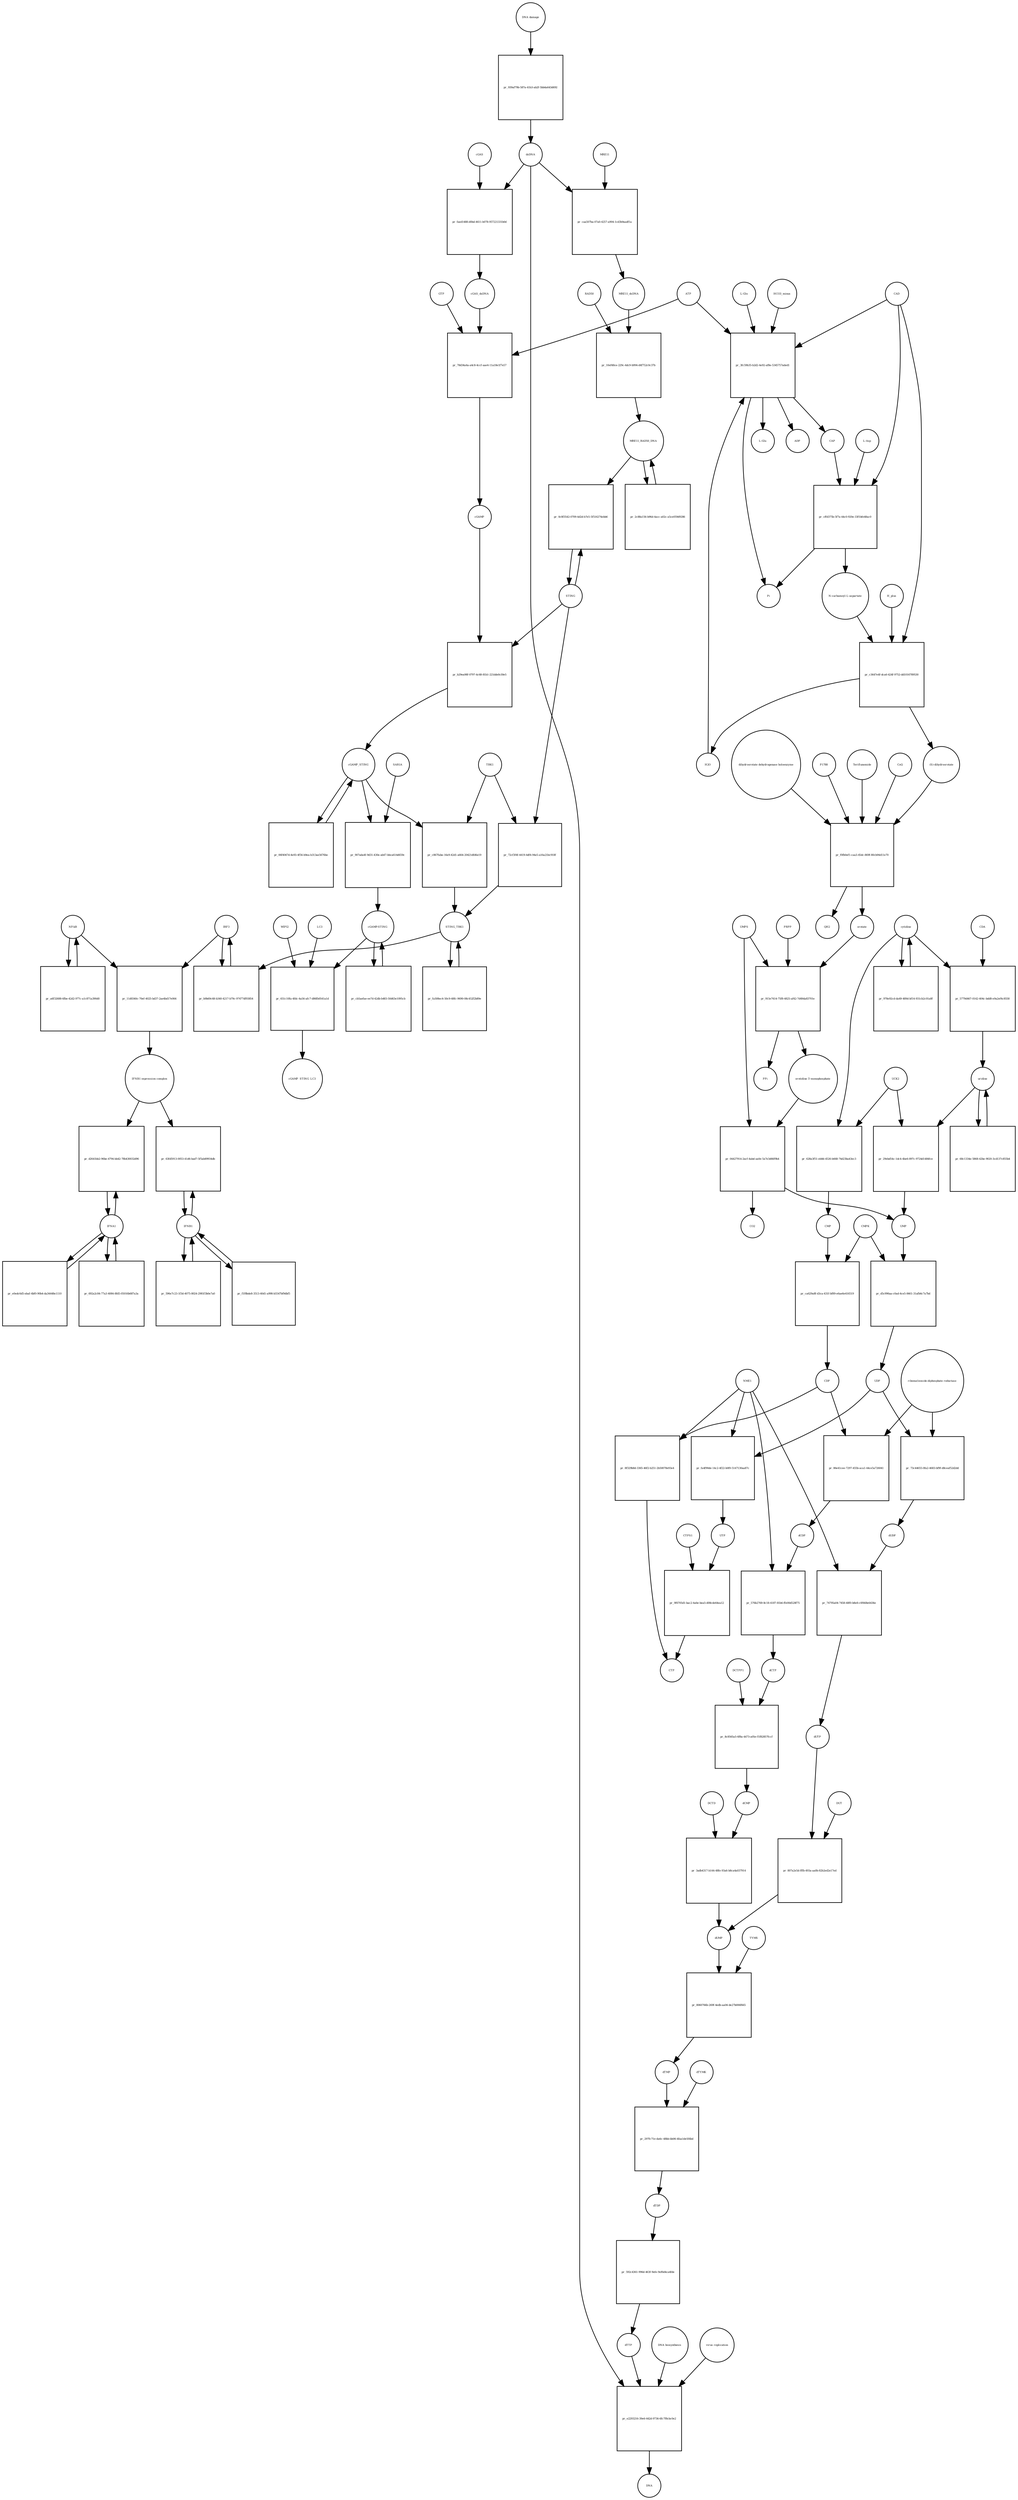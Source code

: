strict digraph  {
"NF-kB" [annotation="urn_miriam_obo.go_GO%3A0071159", bipartite=0, cls=complex, fontsize=4, label="NF-kB", shape=circle];
"pr_11d0340c-70ef-4025-bd37-2ae4bd17e064" [annotation="", bipartite=1, cls=process, fontsize=4, label="pr_11d0340c-70ef-4025-bd37-2ae4bd17e064", shape=square];
"IFNB1 expression complex" [annotation="", bipartite=0, cls=complex, fontsize=4, label="IFNB1 expression complex", shape=circle];
IRF3 [annotation="urn_miriam_hgnc_6118|urn_miriam_uniprot_Q14653|urn_miriam_ensembl_ENSG00000126456|urn_miriam_refseq_NM_001571|urn_miriam_hgnc.symbol_IRF3|urn_miriam_ncbigene_3661", bipartite=0, cls="macromolecule multimer", fontsize=4, label=IRF3, shape=circle];
dCDP [annotation="urn_miriam_obo.chebi_CHEBI%3A28846", bipartite=0, cls="simple chemical", fontsize=4, label=dCDP, shape=circle];
"pr_576b2769-8c18-4187-81b6-ffe00d528f75" [annotation="", bipartite=1, cls=process, fontsize=4, label="pr_576b2769-8c18-4187-81b6-ffe00d528f75", shape=square];
dCTP [annotation="urn_miriam_obo.chebi_CHEBI%3A16311", bipartite=0, cls="simple chemical", fontsize=4, label=dCTP, shape=circle];
NME1 [annotation="urn_miriam_uniprot_P15531|urn_miriam_hgnc_7849", bipartite=0, cls=macromolecule, fontsize=4, label=NME1, shape=circle];
uridine [annotation="urn_miriam_obo.chebi_CHEBI%3A16704", bipartite=0, cls="simple chemical", fontsize=4, label=uridine, shape=circle];
"pr_29ebd54c-1dc4-4be6-897c-9724d1484fce" [annotation="", bipartite=1, cls=process, fontsize=4, label="pr_29ebd54c-1dc4-4be6-897c-9724d1484fce", shape=square];
UMP [annotation="urn_miriam_obo.chebi_CHEBI%3A57865", bipartite=0, cls="simple chemical", fontsize=4, label=UMP, shape=circle];
UCK2 [annotation="urn_miriam_uniprot_Q9HA47|urn_miriam_hgnc_HGNC%3A12562", bipartite=0, cls=macromolecule, fontsize=4, label=UCK2, shape=circle];
"orotidine 5'-monophosphate" [annotation="urn_miriam_obo.chebi_CHEBI%3A15842", bipartite=0, cls="simple chemical", fontsize=4, label="orotidine 5'-monophosphate", shape=circle];
"pr_04427914-2acf-4abd-aa0e-5a7e3d66f9b4" [annotation="", bipartite=1, cls=process, fontsize=4, label="pr_04427914-2acf-4abd-aa0e-5a7e3d66f9b4", shape=square];
UMPS [annotation="urn_miriam_ncbigene_7372|urn_miriam_refseq_NM_000373|urn_miriam_hgnc.symbol_UMPS|urn_miriam_hgnc_12563|urn_miriam_ensembl_ENSG00000114491|urn_miriam_uniprot_P11172", bipartite=0, cls="macromolecule multimer", fontsize=4, label=UMPS, shape=circle];
CO2 [annotation="urn_miriam_obo.chebi_CHEBI%3A16526", bipartite=0, cls="simple chemical", fontsize=4, label=CO2, shape=circle];
UTP [annotation="urn_miriam_obo.chebi_CHEBI%3A15713", bipartite=0, cls="simple chemical", fontsize=4, label=UTP, shape=circle];
"pr_9f6705d1-bac2-4a6e-bea5-d08cde64ea12" [annotation="", bipartite=1, cls=process, fontsize=4, label="pr_9f6705d1-bac2-4a6e-bea5-d08cde64ea12", shape=square];
CTP [annotation="urn_miriam_obo.chebi_CHEBI%3A17677", bipartite=0, cls="simple chemical", fontsize=4, label=CTP, shape=circle];
CTPS1 [annotation="urn_miriam_hgnc_HGNC%3A2519|urn_miriam_uniprot_P17812", bipartite=0, cls=macromolecule, fontsize=4, label=CTPS1, shape=circle];
UDP [annotation="urn_miriam_obo.chebi_CHEBI%3A17659", bipartite=0, cls="simple chemical", fontsize=4, label=UDP, shape=circle];
"pr_73c44655-0fa2-4683-bf9f-d8ceaf52d2dd" [annotation="", bipartite=1, cls=process, fontsize=4, label="pr_73c44655-0fa2-4683-bf9f-d8ceaf52d2dd", shape=square];
dUDP [annotation="urn_miriam_obo.chebi_CHEBI%3A28850", bipartite=0, cls="simple chemical", fontsize=4, label=dUDP, shape=circle];
"ribonucleoside-diphosphate reductase" [annotation="urn_miriam_brenda_1.17.4.1|urn_miriam_obo.go_GO%3A0005971", bipartite=0, cls=complex, fontsize=4, label="ribonucleoside-diphosphate reductase", shape=circle];
IFNB1 [annotation="urn_miriam_ensembl_ENSG00000171855|urn_miriam_hgnc.symbol_IFNB1|urn_miriam_hgnc_5434|urn_miriam_uniprot_P01574|urn_miriam_refseq_NM_002176|urn_miriam_ncbigene_3456", bipartite=0, cls=macromolecule, fontsize=4, label=IFNB1, shape=circle];
"pr_63fd5913-0053-41d6-bad7-5f5ab89934db" [annotation="", bipartite=1, cls=process, fontsize=4, label="pr_63fd5913-0053-41d6-bad7-5f5ab89934db", shape=square];
"pr_d5c996aa-c0ad-4ce5-8461-31afb6c7a7bd" [annotation="", bipartite=1, cls=process, fontsize=4, label="pr_d5c996aa-c0ad-4ce5-8461-31afb6c7a7bd", shape=square];
CMPK [annotation="urn_miriam_uniprot_P30085|urn_miriam_hgnc_HGNC%3A18170", bipartite=0, cls=macromolecule, fontsize=4, label=CMPK, shape=circle];
"cGAMP-STING" [annotation="", bipartite=0, cls=complex, fontsize=4, label="cGAMP-STING", shape=circle];
"pr_cb5aefae-ee7d-42db-b483-50d63e1095cb" [annotation="", bipartite=1, cls=process, fontsize=4, label="pr_cb5aefae-ee7d-42db-b483-50d63e1095cb", shape=square];
IFNA1 [annotation="urn_miriam_hgnc.symbol_IFNA1|urn_miriam_ncbigene_3439|urn_miriam_refseq_NM_024013|urn_miriam_uniprot_P01562|urn_miriam_hgnc_5417|urn_miriam_ensembl_ENSG00000197919", bipartite=0, cls=macromolecule, fontsize=4, label=IFNA1, shape=circle];
"pr_d2641bb2-96be-4794-bb42-78b430032d96" [annotation="", bipartite=1, cls=process, fontsize=4, label="pr_d2641bb2-96be-4794-bb42-78b430032d96", shape=square];
"pr_68c1334e-5868-42be-9020-3cd137c855b4" [annotation="", bipartite=1, cls=process, fontsize=4, label="pr_68c1334e-5868-42be-9020-3cd137c855b4", shape=square];
CDP [annotation="urn_miriam_obo.chebi_CHEBI%3A17239", bipartite=0, cls="simple chemical", fontsize=4, label=CDP, shape=circle];
"pr_86e41cee-7297-455b-aca1-44ce5a726041" [annotation="", bipartite=1, cls=process, fontsize=4, label="pr_86e41cee-7297-455b-aca1-44ce5a726041", shape=square];
"pr_8f329b8d-3365-46f2-b251-2b50078e93e4" [annotation="", bipartite=1, cls=process, fontsize=4, label="pr_8f329b8d-3365-46f2-b251-2b50078e93e4", shape=square];
dTDP [annotation="urn_miriam_obo.chebi_CHEBI%3A18075", bipartite=0, cls="simple chemical", fontsize=4, label=dTDP, shape=circle];
"pr_592c4361-996d-463f-9efe-9ef6d4ca4fde" [annotation="", bipartite=1, cls=process, fontsize=4, label="pr_592c4361-996d-463f-9efe-9ef6d4ca4fde", shape=square];
dTTP [annotation="urn_miriam_obo.chebi_CHEBI%3A18077", bipartite=0, cls="simple chemical", fontsize=4, label=dTTP, shape=circle];
CMP [annotation="urn_miriam_obo.chebi_CHEBI%3A17361", bipartite=0, cls="simple chemical", fontsize=4, label=CMP, shape=circle];
"pr_ca629a8f-d3ca-431f-bf89-e6ae6e416519" [annotation="", bipartite=1, cls=process, fontsize=4, label="pr_ca629a8f-d3ca-431f-bf89-e6ae6e416519", shape=square];
dUMP [annotation="urn_miriam_obo.chebi_CHEBI%3A17622", bipartite=0, cls="simple chemical", fontsize=4, label=dUMP, shape=circle];
"pr_8060766b-269f-4edb-aa04-de27b006f665" [annotation="", bipartite=1, cls=process, fontsize=4, label="pr_8060766b-269f-4edb-aa04-de27b006f665", shape=square];
dTMP [annotation="urn_miriam_obo.chebi_CHEBI%3A17013", bipartite=0, cls="simple chemical", fontsize=4, label=dTMP, shape=circle];
TYMS [annotation="urn_miriam_uniprot_P04818|urn_miriam_hgnc_HGNC%3A12441", bipartite=0, cls=macromolecule, fontsize=4, label=TYMS, shape=circle];
dsDNA [annotation="urn_miriam_obo.chebi_CHEBI%3A75909", bipartite=0, cls="simple chemical", fontsize=4, label=dsDNA, shape=circle];
"pr_e2293216-39e6-442d-9736-6fc7f8cbc0e2" [annotation="", bipartite=1, cls=process, fontsize=4, label="pr_e2293216-39e6-442d-9736-6fc7f8cbc0e2", shape=square];
DNA [annotation="", bipartite=0, cls="nucleic acid feature", fontsize=4, label=DNA, shape=circle];
"DNA biosynthesis" [annotation="urn_miriam_obo.go_GO%3A0071897", bipartite=0, cls=phenotype, fontsize=4, label="DNA biosynthesis", shape=circle];
"virus replication" [annotation="urn_miriam_obo.go_GO%3A0019079", bipartite=0, cls=phenotype, fontsize=4, label="virus replication", shape=circle];
MRE11_RAD50_DNA [annotation="", bipartite=0, cls=complex, fontsize=4, label=MRE11_RAD50_DNA, shape=circle];
"pr_2c88a156-b96d-4acc-a02c-a5ce059d9286" [annotation="", bipartite=1, cls=process, fontsize=4, label="pr_2c88a156-b96d-4acc-a02c-a5ce059d9286", shape=square];
"pr_8c8565a5-6f8a-4473-a05e-f1f82857fccf" [annotation="", bipartite=1, cls=process, fontsize=4, label="pr_8c8565a5-6f8a-4473-a05e-f1f82857fccf", shape=square];
dCMP [annotation="urn_miriam_obo.chebi_CHEBI%3A15918", bipartite=0, cls="simple chemical", fontsize=4, label=dCMP, shape=circle];
DCTPP1 [annotation="urn_miriam_uniprot_Q9H773|urn_miriam_hgnc_HGNC%3A28777", bipartite=0, cls=macromolecule, fontsize=4, label=DCTPP1, shape=circle];
"pr_f1f8bde8-3513-40d1-a998-b5547bf9dbf5" [annotation="", bipartite=1, cls=process, fontsize=4, label="pr_f1f8bde8-3513-40d1-a998-b5547bf9dbf5", shape=square];
"pr_596e7c23-1f3d-4075-8024-2981f3b0e7a0" [annotation="", bipartite=1, cls=process, fontsize=4, label="pr_596e7c23-1f3d-4075-8024-2981f3b0e7a0", shape=square];
ATP [annotation="urn_miriam_obo.chebi_CHEBI%3A15422", bipartite=0, cls="simple chemical", fontsize=4, label=ATP, shape=circle];
"pr_78d34a4a-a4c8-4ccf-aae4-11a18e1f7e57" [annotation="", bipartite=1, cls=process, fontsize=4, label="pr_78d34a4a-a4c8-4ccf-aae4-11a18e1f7e57", shape=square];
GTP [annotation="urn_miriam_obo.chebi_CHEBI%3A15996", bipartite=0, cls="simple chemical", fontsize=4, label=GTP, shape=circle];
cGAMP [annotation="urn_miriam_obo.chebi_CHEBI%3A75947", bipartite=0, cls="simple chemical", fontsize=4, label=cGAMP, shape=circle];
cGAS_dsDNA [annotation=urn_miriam_pubmed_28363908, bipartite=0, cls=complex, fontsize=4, label=cGAS_dsDNA, shape=circle];
cytidine [annotation="urn_miriam_obo.chebi_CHEBI%3A17562", bipartite=0, cls="simple chemical", fontsize=4, label=cytidine, shape=circle];
"pr_628a3f51-eb8d-4526-b668-74d23ba43ec3" [annotation="", bipartite=1, cls=process, fontsize=4, label="pr_628a3f51-eb8d-4526-b668-74d23ba43ec3", shape=square];
"pr_b29ea98f-0797-4c68-81b1-221ddefe30e5" [annotation="", bipartite=1, cls=process, fontsize=4, label="pr_b29ea98f-0797-4c68-81b1-221ddefe30e5", shape=square];
STING [annotation=urn_miriam_uniprot_Q86WV6, bipartite=0, cls="macromolecule multimer", fontsize=4, label=STING, shape=circle];
cGAMP_STING [annotation="urn_miriam_obo.go_GO%3A1990231", bipartite=0, cls=complex, fontsize=4, label=cGAMP_STING, shape=circle];
"L-Gln" [annotation="urn_miriam_obo.chebi_CHEBI%3A18050", bipartite=0, cls="simple chemical", fontsize=4, label="L-Gln", shape=circle];
"pr_3fc59b35-b2d2-4e92-af8e-5345757aded1" [annotation="", bipartite=1, cls=process, fontsize=4, label="pr_3fc59b35-b2d2-4e92-af8e-5345757aded1", shape=square];
CAP [annotation="urn_miriam_obo.chebi_CHEBI%3A17672", bipartite=0, cls="simple chemical", fontsize=4, label=CAP, shape=circle];
CAD [annotation="urn_miriam_refseq_NM_001306079|urn_miriam_hgnc_1424|urn_miriam_hgnc.symbol_CAD|urn_miriam_uniprot_P27708|urn_miriam_ncbigene_790|urn_miriam_ensembl_ENSG00000084774", bipartite=0, cls=macromolecule, fontsize=4, label=CAD, shape=circle];
HCO3_minus [annotation="urn_miriam_obo.chebi_CHEBI%3A17544", bipartite=0, cls="simple chemical", fontsize=4, label=HCO3_minus, shape=circle];
H2O [annotation="urn_miriam_obo.chebi_CHEBI%3A15377", bipartite=0, cls="simple chemical", fontsize=4, label=H2O, shape=circle];
"L-Glu" [annotation="urn_miriam_obo.chebi_CHEBI%3A16015", bipartite=0, cls="simple chemical", fontsize=4, label="L-Glu", shape=circle];
ADP [annotation="urn_miriam_obo.chebi_CHEBI%3A16761", bipartite=0, cls="simple chemical", fontsize=4, label=ADP, shape=circle];
Pi [annotation="urn_miriam_obo.chebi_CHEBI%3A18367", bipartite=0, cls="simple chemical", fontsize=4, label=Pi, shape=circle];
"pr_fa4f90de-14c2-4f22-b0f0-5147130aa87c" [annotation="", bipartite=1, cls=process, fontsize=4, label="pr_fa4f90de-14c2-4f22-b0f0-5147130aa87c", shape=square];
"N-carbamoyl-L-aspartate" [annotation="urn_miriam_obo.chebi_CHEBI%3A32814", bipartite=0, cls="simple chemical", fontsize=4, label="N-carbamoyl-L-aspartate", shape=circle];
"pr_c3647e4f-dca6-424f-9752-dd1016789530" [annotation="", bipartite=1, cls=process, fontsize=4, label="pr_c3647e4f-dca6-424f-9752-dd1016789530", shape=square];
"(S)-dihydroorotate" [annotation="urn_miriam_obo.chebi_CHEBI%3A30864", bipartite=0, cls="simple chemical", fontsize=4, label="(S)-dihydroorotate", shape=circle];
H_plus [annotation="urn_miriam_obo.chebi_CHEBI%3A15378", bipartite=0, cls="simple chemical", fontsize=4, label=H_plus, shape=circle];
"pr_a6f32688-6fbe-42d2-977c-a1c871a390d0" [annotation="", bipartite=1, cls=process, fontsize=4, label="pr_a6f32688-6fbe-42d2-977c-a1c871a390d0", shape=square];
"pr_692a2c84-77a3-4084-8fd5-05016b687a3a" [annotation="", bipartite=1, cls=process, fontsize=4, label="pr_692a2c84-77a3-4084-8fd5-05016b687a3a", shape=square];
TBK1 [annotation="urn_miriam_hgnc.symbol_TBK1|urn_miriam_ensembl_ENSG00000183735|urn_miriam_uniprot_Q9UHD2|urn_miriam_refseq_NM_013254|urn_miriam_hgnc_11584|urn_miriam_ncbigene_29110", bipartite=0, cls=macromolecule, fontsize=4, label=TBK1, shape=circle];
"pr_c867fabe-16e9-42d1-a664-20421dfd6e19" [annotation="", bipartite=1, cls=process, fontsize=4, label="pr_c867fabe-16e9-42d1-a664-20421dfd6e19", shape=square];
STING_TBK1 [annotation=urn_miriam_pubmed_30842653, bipartite=0, cls=complex, fontsize=4, label=STING_TBK1, shape=circle];
"pr_0c8f3542-0709-4d2d-b7e5-5f516274ebb6" [annotation="", bipartite=1, cls=process, fontsize=4, label="pr_0c8f3542-0709-4d2d-b7e5-5f516274ebb6", shape=square];
"pr_e0edc6d5-ebaf-4bf0-90b4-da34448e1110" [annotation="", bipartite=1, cls=process, fontsize=4, label="pr_e0edc6d5-ebaf-4bf0-90b4-da34448e1110", shape=square];
"pr_faed1488-d0bd-4611-b078-957221331b0d" [annotation="", bipartite=1, cls=process, fontsize=4, label="pr_faed1488-d0bd-4611-b078-957221331b0d", shape=square];
cGAS [annotation="urn_miriam_ensembl_ENSG00000164430|urn_miriam_hgnc_21367|urn_miriam_ncbigene_115004|urn_miriam_uniprot_Q8N884|urn_miriam_hgnc.symbol_CGAS|urn_miriam_refseq_NM_138441", bipartite=0, cls=macromolecule, fontsize=4, label=cGAS, shape=circle];
"pr_fa508ec4-50c9-48fc-9690-08c452f2b89e" [annotation="", bipartite=1, cls=process, fontsize=4, label="pr_fa508ec4-50c9-48fc-9690-08c452f2b89e", shape=square];
orotate [annotation="urn_miriam_obo.chebi_CHEBI%3A30839", bipartite=0, cls="simple chemical", fontsize=4, label=orotate, shape=circle];
"pr_915e7414-75f8-4825-af42-7d49da83701e" [annotation="", bipartite=1, cls=process, fontsize=4, label="pr_915e7414-75f8-4825-af42-7d49da83701e", shape=square];
PRPP [annotation="urn_miriam_obo.chebi_CHEBI%3A17111", bipartite=0, cls="simple chemical", fontsize=4, label=PRPP, shape=circle];
PPi [annotation="urn_miriam_obo.chebi_CHEBI%3A18361", bipartite=0, cls="simple chemical", fontsize=4, label=PPi, shape=circle];
"pr_978e92cd-da49-489d-bf14-931cb2c01a8f" [annotation="", bipartite=1, cls=process, fontsize=4, label="pr_978e92cd-da49-489d-bf14-931cb2c01a8f", shape=square];
"pr_b9b69c68-b340-4217-b79c-97477df93854" [annotation="", bipartite=1, cls=process, fontsize=4, label="pr_b9b69c68-b340-4217-b79c-97477df93854", shape=square];
"pr_06f4047d-4e93-4f56-b9ea-b313ae5676be" [annotation="", bipartite=1, cls=process, fontsize=4, label="pr_06f4047d-4e93-4f56-b9ea-b313ae5676be", shape=square];
RAD50 [annotation="urn_miriam_ncbigene_10111|urn_miriam_refseq_NM_005732|urn_miriam_uniprot_Q92878|urn_miriam_hgnc.symbol_RAD50|urn_miriam_ensembl_ENSG00000113522|urn_miriam_hgnc_9816", bipartite=0, cls="macromolecule multimer", fontsize=4, label=RAD50, shape=circle];
"pr_10ef48ce-229c-4dc9-b994-d4f752c0c37b" [annotation="", bipartite=1, cls=process, fontsize=4, label="pr_10ef48ce-229c-4dc9-b994-d4f752c0c37b", shape=square];
MRE11_dsDNA [annotation="urn_miriam_obo.go_GO%3A0003690", bipartite=0, cls=complex, fontsize=4, label=MRE11_dsDNA, shape=circle];
"pr_f0fb0ef1-caa3-45dc-869f-80cb94d11e70" [annotation="", bipartite=1, cls=process, fontsize=4, label="pr_f0fb0ef1-caa3-45dc-869f-80cb94d11e70", shape=square];
"dihydroorotate dehydrogenase holoenzyme" [annotation="urn_miriam_ncbigene_1723|urn_miriam_hgnc_HGNC%3A2867|urn_miriam_hgnc.symbol_DHODH", bipartite=0, cls="simple chemical", fontsize=4, label="dihydroorotate dehydrogenase holoenzyme", shape=circle];
P1788 [annotation=urn_miriam_pubmed_31740051, bipartite=0, cls="simple chemical", fontsize=4, label=P1788, shape=circle];
Teriflunomide [annotation=urn_miriam_drugbank_DB08880, bipartite=0, cls="simple chemical", fontsize=4, label=Teriflunomide, shape=circle];
CoQ [annotation="urn_miriam_obo.chebi_CHEBI%3A16389", bipartite=0, cls="simple chemical", fontsize=4, label=CoQ, shape=circle];
QH2 [annotation="urn_miriam_obo.chebi_CHEBI%3A17976", bipartite=0, cls="simple chemical", fontsize=4, label=QH2, shape=circle];
"pr_74795a04-7458-48f0-b8e8-c0f468e6436e" [annotation="", bipartite=1, cls=process, fontsize=4, label="pr_74795a04-7458-48f0-b8e8-c0f468e6436e", shape=square];
dUTP [annotation="urn_miriam_obo.chebi_CHEBI%3A17625", bipartite=0, cls="simple chemical", fontsize=4, label=dUTP, shape=circle];
"pr_5779d467-0142-404c-bdd8-e9a2ef4c8558" [annotation="", bipartite=1, cls=process, fontsize=4, label="pr_5779d467-0142-404c-bdd8-e9a2ef4c8558", shape=square];
CDA [annotation="urn_miriam_uniprot_P32320|urn_miriam_ncbigene_978|urn_miriam_refseq_NM_001785|urn_miriam_ensembl_ENSG00000158825|urn_miriam_hgnc.symbol_CDA|urn_miriam_hgnc_1712", bipartite=0, cls=macromolecule, fontsize=4, label=CDA, shape=circle];
"pr_807a2e5d-fffb-493a-aa0b-82b2ed2e17ed" [annotation="", bipartite=1, cls=process, fontsize=4, label="pr_807a2e5d-fffb-493a-aa0b-82b2ed2e17ed", shape=square];
DUT [annotation="urn_miriam_hgnc_HGNC%3A3078|urn_miriam_uniprot_P33316", bipartite=0, cls=macromolecule, fontsize=4, label=DUT, shape=circle];
"pr_651c10fa-4fdc-4a56-afc7-d86fb0541a1d" [annotation="", bipartite=1, cls=process, fontsize=4, label="pr_651c10fa-4fdc-4a56-afc7-d86fb0541a1d", shape=square];
LC3 [annotation="", bipartite=0, cls=macromolecule, fontsize=4, label=LC3, shape=circle];
cGAMP_STING_LC3 [annotation="", bipartite=0, cls=complex, fontsize=4, label=cGAMP_STING_LC3, shape=circle];
WIPI2 [annotation="urn_miriam_refseq_NM_015610|urn_miriam_hgnc_32225|urn_miriam_hgnc.symbol_WIPI2|urn_miriam_ensembl_ENSG00000157954|urn_miriam_ncbigene_26100|urn_miriam_uniprot_Q9Y4P8", bipartite=0, cls=macromolecule, fontsize=4, label=WIPI2, shape=circle];
"pr_cffd375b-5f7a-44c0-920e-33f1bfe48ac0" [annotation="", bipartite=1, cls=process, fontsize=4, label="pr_cffd375b-5f7a-44c0-920e-33f1bfe48ac0", shape=square];
"L-Asp" [annotation="urn_miriam_obo.chebi_CHEBI%3A29991", bipartite=0, cls="simple chemical", fontsize=4, label="L-Asp", shape=circle];
"pr_caa507ba-07a0-4257-a904-1cd3b9aadf1a" [annotation="", bipartite=1, cls=process, fontsize=4, label="pr_caa507ba-07a0-4257-a904-1cd3b9aadf1a", shape=square];
MRE11 [annotation="urn_miriam_hgnc.symbol_MRE11|urn_miriam_ncbigene_4361|urn_miriam_uniprot_P49959|urn_miriam_ensembl_ENSG00000020922|urn_miriam_refseq_NM_005591|urn_miriam_hgnc_7230", bipartite=0, cls="macromolecule multimer", fontsize=4, label=MRE11, shape=circle];
"pr_297fc71e-da6c-48bb-bb06-4faa1de5f4bd" [annotation="", bipartite=1, cls=process, fontsize=4, label="pr_297fc71e-da6c-48bb-bb06-4faa1de5f4bd", shape=square];
dTYMK [annotation="urn_miriam_uniprot_P23919|urn_miriam_hgnc_HGNC%3A3061", bipartite=0, cls=macromolecule, fontsize=4, label=dTYMK, shape=circle];
"pr_907ada4f-9d31-430e-ab47-bbca614d659c" [annotation="", bipartite=1, cls=process, fontsize=4, label="pr_907ada4f-9d31-430e-ab47-bbca614d659c", shape=square];
SAR1A [annotation="urn_miriam_uniprot_Q9NR31|urn_miriam_ensembl_ENSG00000079332|urn_miriam_hgnc_10534|urn_miriam_hgnc.symbol_SAR1A|urn_miriam_refseq_NM_001142648|urn_miriam_ncbigene_56681", bipartite=0, cls=macromolecule, fontsize=4, label=SAR1A, shape=circle];
"pr_72cf3f4f-4419-4df4-94e5-a16a21bc918f" [annotation="", bipartite=1, cls=process, fontsize=4, label="pr_72cf3f4f-4419-4df4-94e5-a16a21bc918f", shape=square];
"pr_939af79b-587a-41b3-ab2f-5bb4a643d692" [annotation="", bipartite=1, cls=process, fontsize=4, label="pr_939af79b-587a-41b3-ab2f-5bb4a643d692", shape=square];
"DNA damage" [annotation="", bipartite=0, cls=phenotype, fontsize=4, label="DNA damage", shape=circle];
"pr_3adb4317-b144-48fe-93a6-b8ca4a037914" [annotation="", bipartite=1, cls=process, fontsize=4, label="pr_3adb4317-b144-48fe-93a6-b8ca4a037914", shape=square];
DCTD [annotation="urn_miriam_uniprot_P32321|urn_miriam_hgnc_HGNC%3A2710", bipartite=0, cls=macromolecule, fontsize=4, label=DCTD, shape=circle];
"NF-kB" -> "pr_11d0340c-70ef-4025-bd37-2ae4bd17e064"  [annotation="", interaction_type=consumption];
"NF-kB" -> "pr_a6f32688-6fbe-42d2-977c-a1c871a390d0"  [annotation="", interaction_type=consumption];
"pr_11d0340c-70ef-4025-bd37-2ae4bd17e064" -> "IFNB1 expression complex"  [annotation="", interaction_type=production];
"IFNB1 expression complex" -> "pr_63fd5913-0053-41d6-bad7-5f5ab89934db"  [annotation=urn_miriam_pubmed_20610653, interaction_type=stimulation];
"IFNB1 expression complex" -> "pr_d2641bb2-96be-4794-bb42-78b430032d96"  [annotation=urn_miriam_pubmed_16979567, interaction_type=stimulation];
IRF3 -> "pr_11d0340c-70ef-4025-bd37-2ae4bd17e064"  [annotation="", interaction_type=consumption];
IRF3 -> "pr_b9b69c68-b340-4217-b79c-97477df93854"  [annotation="", interaction_type=consumption];
dCDP -> "pr_576b2769-8c18-4187-81b6-ffe00d528f75"  [annotation="", interaction_type=consumption];
"pr_576b2769-8c18-4187-81b6-ffe00d528f75" -> dCTP  [annotation="", interaction_type=production];
dCTP -> "pr_8c8565a5-6f8a-4473-a05e-f1f82857fccf"  [annotation="", interaction_type=consumption];
NME1 -> "pr_576b2769-8c18-4187-81b6-ffe00d528f75"  [annotation=urn_miriam_pubmed_17827303, interaction_type=catalysis];
NME1 -> "pr_8f329b8d-3365-46f2-b251-2b50078e93e4"  [annotation=urn_miriam_pubmed_28458037, interaction_type=catalysis];
NME1 -> "pr_fa4f90de-14c2-4f22-b0f0-5147130aa87c"  [annotation=urn_miriam_pubmed_28458037, interaction_type=catalysis];
NME1 -> "pr_74795a04-7458-48f0-b8e8-c0f468e6436e"  [annotation=urn_miriam_pubmed_17827303, interaction_type=catalysis];
uridine -> "pr_29ebd54c-1dc4-4be6-897c-9724d1484fce"  [annotation="", interaction_type=consumption];
uridine -> "pr_68c1334e-5868-42be-9020-3cd137c855b4"  [annotation="", interaction_type=consumption];
"pr_29ebd54c-1dc4-4be6-897c-9724d1484fce" -> UMP  [annotation="", interaction_type=production];
UMP -> "pr_d5c996aa-c0ad-4ce5-8461-31afb6c7a7bd"  [annotation="", interaction_type=consumption];
UCK2 -> "pr_29ebd54c-1dc4-4be6-897c-9724d1484fce"  [annotation=urn_miriam_pubmed_15130468, interaction_type=catalysis];
UCK2 -> "pr_628a3f51-eb8d-4526-b668-74d23ba43ec3"  [annotation=urn_miriam_pubmed_15130468, interaction_type=catalysis];
"orotidine 5'-monophosphate" -> "pr_04427914-2acf-4abd-aa0e-5a7e3d66f9b4"  [annotation="", interaction_type=consumption];
"pr_04427914-2acf-4abd-aa0e-5a7e3d66f9b4" -> UMP  [annotation="", interaction_type=production];
"pr_04427914-2acf-4abd-aa0e-5a7e3d66f9b4" -> CO2  [annotation="", interaction_type=production];
UMPS -> "pr_04427914-2acf-4abd-aa0e-5a7e3d66f9b4"  [annotation=urn_miriam_reactome_REACT_1698, interaction_type=catalysis];
UMPS -> "pr_915e7414-75f8-4825-af42-7d49da83701e"  [annotation=urn_miriam_reactome_REACT_1698, interaction_type=catalysis];
UTP -> "pr_9f6705d1-bac2-4a6e-bea5-d08cde64ea12"  [annotation="", interaction_type=consumption];
"pr_9f6705d1-bac2-4a6e-bea5-d08cde64ea12" -> CTP  [annotation="", interaction_type=production];
CTPS1 -> "pr_9f6705d1-bac2-4a6e-bea5-d08cde64ea12"  [annotation=urn_miriam_pubmed_5411547, interaction_type=catalysis];
UDP -> "pr_73c44655-0fa2-4683-bf9f-d8ceaf52d2dd"  [annotation="", interaction_type=consumption];
UDP -> "pr_fa4f90de-14c2-4f22-b0f0-5147130aa87c"  [annotation="", interaction_type=consumption];
"pr_73c44655-0fa2-4683-bf9f-d8ceaf52d2dd" -> dUDP  [annotation="", interaction_type=production];
dUDP -> "pr_74795a04-7458-48f0-b8e8-c0f468e6436e"  [annotation="", interaction_type=consumption];
"ribonucleoside-diphosphate reductase" -> "pr_73c44655-0fa2-4683-bf9f-d8ceaf52d2dd"  [annotation=urn_miriam_pubmed_24809024, interaction_type=catalysis];
"ribonucleoside-diphosphate reductase" -> "pr_86e41cee-7297-455b-aca1-44ce5a726041"  [annotation=urn_miriam_pubmed_24809024, interaction_type=catalysis];
IFNB1 -> "pr_63fd5913-0053-41d6-bad7-5f5ab89934db"  [annotation="", interaction_type=consumption];
IFNB1 -> "pr_f1f8bde8-3513-40d1-a998-b5547bf9dbf5"  [annotation="", interaction_type=consumption];
IFNB1 -> "pr_596e7c23-1f3d-4075-8024-2981f3b0e7a0"  [annotation="", interaction_type=consumption];
"pr_63fd5913-0053-41d6-bad7-5f5ab89934db" -> IFNB1  [annotation="", interaction_type=production];
"pr_d5c996aa-c0ad-4ce5-8461-31afb6c7a7bd" -> UDP  [annotation="", interaction_type=production];
CMPK -> "pr_d5c996aa-c0ad-4ce5-8461-31afb6c7a7bd"  [annotation=urn_miriam_pubmed_10462544, interaction_type=catalysis];
CMPK -> "pr_ca629a8f-d3ca-431f-bf89-e6ae6e416519"  [annotation=urn_miriam_pubmed_10462544, interaction_type=catalysis];
"cGAMP-STING" -> "pr_cb5aefae-ee7d-42db-b483-50d63e1095cb"  [annotation="", interaction_type=consumption];
"cGAMP-STING" -> "pr_651c10fa-4fdc-4a56-afc7-d86fb0541a1d"  [annotation="", interaction_type=consumption];
"pr_cb5aefae-ee7d-42db-b483-50d63e1095cb" -> "cGAMP-STING"  [annotation="", interaction_type=production];
IFNA1 -> "pr_d2641bb2-96be-4794-bb42-78b430032d96"  [annotation="", interaction_type=consumption];
IFNA1 -> "pr_692a2c84-77a3-4084-8fd5-05016b687a3a"  [annotation="", interaction_type=consumption];
IFNA1 -> "pr_e0edc6d5-ebaf-4bf0-90b4-da34448e1110"  [annotation="", interaction_type=consumption];
"pr_d2641bb2-96be-4794-bb42-78b430032d96" -> IFNA1  [annotation="", interaction_type=production];
"pr_68c1334e-5868-42be-9020-3cd137c855b4" -> uridine  [annotation="", interaction_type=production];
CDP -> "pr_86e41cee-7297-455b-aca1-44ce5a726041"  [annotation="", interaction_type=consumption];
CDP -> "pr_8f329b8d-3365-46f2-b251-2b50078e93e4"  [annotation="", interaction_type=consumption];
"pr_86e41cee-7297-455b-aca1-44ce5a726041" -> dCDP  [annotation="", interaction_type=production];
"pr_8f329b8d-3365-46f2-b251-2b50078e93e4" -> CTP  [annotation="", interaction_type=production];
dTDP -> "pr_592c4361-996d-463f-9efe-9ef6d4ca4fde"  [annotation="", interaction_type=consumption];
"pr_592c4361-996d-463f-9efe-9ef6d4ca4fde" -> dTTP  [annotation="", interaction_type=production];
dTTP -> "pr_e2293216-39e6-442d-9736-6fc7f8cbc0e2"  [annotation="", interaction_type=consumption];
CMP -> "pr_ca629a8f-d3ca-431f-bf89-e6ae6e416519"  [annotation="", interaction_type=consumption];
"pr_ca629a8f-d3ca-431f-bf89-e6ae6e416519" -> CDP  [annotation="", interaction_type=production];
dUMP -> "pr_8060766b-269f-4edb-aa04-de27b006f665"  [annotation="", interaction_type=consumption];
"pr_8060766b-269f-4edb-aa04-de27b006f665" -> dTMP  [annotation="", interaction_type=production];
dTMP -> "pr_297fc71e-da6c-48bb-bb06-4faa1de5f4bd"  [annotation="", interaction_type=consumption];
TYMS -> "pr_8060766b-269f-4edb-aa04-de27b006f665"  [annotation=urn_miriam_pubmed_3099389, interaction_type=catalysis];
dsDNA -> "pr_e2293216-39e6-442d-9736-6fc7f8cbc0e2"  [annotation="", interaction_type=consumption];
dsDNA -> "pr_faed1488-d0bd-4611-b078-957221331b0d"  [annotation="", interaction_type=consumption];
dsDNA -> "pr_caa507ba-07a0-4257-a904-1cd3b9aadf1a"  [annotation="", interaction_type=consumption];
"pr_e2293216-39e6-442d-9736-6fc7f8cbc0e2" -> DNA  [annotation="", interaction_type=production];
"DNA biosynthesis" -> "pr_e2293216-39e6-442d-9736-6fc7f8cbc0e2"  [annotation="", interaction_type=catalysis];
"virus replication" -> "pr_e2293216-39e6-442d-9736-6fc7f8cbc0e2"  [annotation="", interaction_type=inhibition];
MRE11_RAD50_DNA -> "pr_2c88a156-b96d-4acc-a02c-a5ce059d9286"  [annotation="", interaction_type=consumption];
MRE11_RAD50_DNA -> "pr_0c8f3542-0709-4d2d-b7e5-5f516274ebb6"  [annotation=urn_miriam_pubmed_23388631, interaction_type=catalysis];
"pr_2c88a156-b96d-4acc-a02c-a5ce059d9286" -> MRE11_RAD50_DNA  [annotation="", interaction_type=production];
"pr_8c8565a5-6f8a-4473-a05e-f1f82857fccf" -> dCMP  [annotation="", interaction_type=production];
dCMP -> "pr_3adb4317-b144-48fe-93a6-b8ca4a037914"  [annotation="", interaction_type=consumption];
DCTPP1 -> "pr_8c8565a5-6f8a-4473-a05e-f1f82857fccf"  [annotation=urn_miriam_pubmed_13788541, interaction_type=catalysis];
"pr_f1f8bde8-3513-40d1-a998-b5547bf9dbf5" -> IFNB1  [annotation="", interaction_type=production];
"pr_596e7c23-1f3d-4075-8024-2981f3b0e7a0" -> IFNB1  [annotation="", interaction_type=production];
ATP -> "pr_78d34a4a-a4c8-4ccf-aae4-11a18e1f7e57"  [annotation="", interaction_type=consumption];
ATP -> "pr_3fc59b35-b2d2-4e92-af8e-5345757aded1"  [annotation="", interaction_type=consumption];
"pr_78d34a4a-a4c8-4ccf-aae4-11a18e1f7e57" -> cGAMP  [annotation="", interaction_type=production];
GTP -> "pr_78d34a4a-a4c8-4ccf-aae4-11a18e1f7e57"  [annotation="", interaction_type=consumption];
cGAMP -> "pr_b29ea98f-0797-4c68-81b1-221ddefe30e5"  [annotation="", interaction_type=consumption];
cGAS_dsDNA -> "pr_78d34a4a-a4c8-4ccf-aae4-11a18e1f7e57"  [annotation=urn_miriam_pubmed_29622565, interaction_type=catalysis];
cytidine -> "pr_628a3f51-eb8d-4526-b668-74d23ba43ec3"  [annotation="", interaction_type=consumption];
cytidine -> "pr_978e92cd-da49-489d-bf14-931cb2c01a8f"  [annotation="", interaction_type=consumption];
cytidine -> "pr_5779d467-0142-404c-bdd8-e9a2ef4c8558"  [annotation="", interaction_type=consumption];
"pr_628a3f51-eb8d-4526-b668-74d23ba43ec3" -> CMP  [annotation="", interaction_type=production];
"pr_b29ea98f-0797-4c68-81b1-221ddefe30e5" -> cGAMP_STING  [annotation="", interaction_type=production];
STING -> "pr_b29ea98f-0797-4c68-81b1-221ddefe30e5"  [annotation="", interaction_type=consumption];
STING -> "pr_0c8f3542-0709-4d2d-b7e5-5f516274ebb6"  [annotation="", interaction_type=consumption];
STING -> "pr_72cf3f4f-4419-4df4-94e5-a16a21bc918f"  [annotation="", interaction_type=consumption];
cGAMP_STING -> "pr_c867fabe-16e9-42d1-a664-20421dfd6e19"  [annotation="", interaction_type=consumption];
cGAMP_STING -> "pr_06f4047d-4e93-4f56-b9ea-b313ae5676be"  [annotation="", interaction_type=consumption];
cGAMP_STING -> "pr_907ada4f-9d31-430e-ab47-bbca614d659c"  [annotation="", interaction_type=consumption];
"L-Gln" -> "pr_3fc59b35-b2d2-4e92-af8e-5345757aded1"  [annotation="", interaction_type=consumption];
"pr_3fc59b35-b2d2-4e92-af8e-5345757aded1" -> CAP  [annotation="", interaction_type=production];
"pr_3fc59b35-b2d2-4e92-af8e-5345757aded1" -> "L-Glu"  [annotation="", interaction_type=production];
"pr_3fc59b35-b2d2-4e92-af8e-5345757aded1" -> ADP  [annotation="", interaction_type=production];
"pr_3fc59b35-b2d2-4e92-af8e-5345757aded1" -> Pi  [annotation="", interaction_type=production];
CAP -> "pr_cffd375b-5f7a-44c0-920e-33f1bfe48ac0"  [annotation="", interaction_type=consumption];
CAD -> "pr_3fc59b35-b2d2-4e92-af8e-5345757aded1"  [annotation=urn_miriam_reactome_REACT_73577, interaction_type=catalysis];
CAD -> "pr_c3647e4f-dca6-424f-9752-dd1016789530"  [annotation=urn_miriam_reactome_REACT_1698, interaction_type=catalysis];
CAD -> "pr_cffd375b-5f7a-44c0-920e-33f1bfe48ac0"  [annotation=urn_miriam_reactome_REACT_1698, interaction_type=catalysis];
HCO3_minus -> "pr_3fc59b35-b2d2-4e92-af8e-5345757aded1"  [annotation="", interaction_type=consumption];
H2O -> "pr_3fc59b35-b2d2-4e92-af8e-5345757aded1"  [annotation="", interaction_type=consumption];
"pr_fa4f90de-14c2-4f22-b0f0-5147130aa87c" -> UTP  [annotation="", interaction_type=production];
"N-carbamoyl-L-aspartate" -> "pr_c3647e4f-dca6-424f-9752-dd1016789530"  [annotation="", interaction_type=consumption];
"pr_c3647e4f-dca6-424f-9752-dd1016789530" -> "(S)-dihydroorotate"  [annotation="", interaction_type=production];
"pr_c3647e4f-dca6-424f-9752-dd1016789530" -> H2O  [annotation="", interaction_type=production];
"(S)-dihydroorotate" -> "pr_f0fb0ef1-caa3-45dc-869f-80cb94d11e70"  [annotation="", interaction_type=consumption];
H_plus -> "pr_c3647e4f-dca6-424f-9752-dd1016789530"  [annotation="", interaction_type=consumption];
"pr_a6f32688-6fbe-42d2-977c-a1c871a390d0" -> "NF-kB"  [annotation="", interaction_type=production];
"pr_692a2c84-77a3-4084-8fd5-05016b687a3a" -> IFNA1  [annotation="", interaction_type=production];
TBK1 -> "pr_c867fabe-16e9-42d1-a664-20421dfd6e19"  [annotation="", interaction_type=consumption];
TBK1 -> "pr_72cf3f4f-4419-4df4-94e5-a16a21bc918f"  [annotation="", interaction_type=consumption];
"pr_c867fabe-16e9-42d1-a664-20421dfd6e19" -> STING_TBK1  [annotation="", interaction_type=production];
STING_TBK1 -> "pr_fa508ec4-50c9-48fc-9690-08c452f2b89e"  [annotation="", interaction_type=consumption];
STING_TBK1 -> "pr_b9b69c68-b340-4217-b79c-97477df93854"  [annotation="urn_miriam_pubmed_22394562|urn_miriam_pubmed_25636800", interaction_type=catalysis];
"pr_0c8f3542-0709-4d2d-b7e5-5f516274ebb6" -> STING  [annotation="", interaction_type=production];
"pr_e0edc6d5-ebaf-4bf0-90b4-da34448e1110" -> IFNA1  [annotation="", interaction_type=production];
"pr_faed1488-d0bd-4611-b078-957221331b0d" -> cGAS_dsDNA  [annotation="", interaction_type=production];
cGAS -> "pr_faed1488-d0bd-4611-b078-957221331b0d"  [annotation="", interaction_type=consumption];
"pr_fa508ec4-50c9-48fc-9690-08c452f2b89e" -> STING_TBK1  [annotation="", interaction_type=production];
orotate -> "pr_915e7414-75f8-4825-af42-7d49da83701e"  [annotation="", interaction_type=consumption];
"pr_915e7414-75f8-4825-af42-7d49da83701e" -> "orotidine 5'-monophosphate"  [annotation="", interaction_type=production];
"pr_915e7414-75f8-4825-af42-7d49da83701e" -> PPi  [annotation="", interaction_type=production];
PRPP -> "pr_915e7414-75f8-4825-af42-7d49da83701e"  [annotation="", interaction_type=consumption];
"pr_978e92cd-da49-489d-bf14-931cb2c01a8f" -> cytidine  [annotation="", interaction_type=production];
"pr_b9b69c68-b340-4217-b79c-97477df93854" -> IRF3  [annotation="", interaction_type=production];
"pr_06f4047d-4e93-4f56-b9ea-b313ae5676be" -> cGAMP_STING  [annotation="", interaction_type=production];
RAD50 -> "pr_10ef48ce-229c-4dc9-b994-d4f752c0c37b"  [annotation="", interaction_type=consumption];
"pr_10ef48ce-229c-4dc9-b994-d4f752c0c37b" -> MRE11_RAD50_DNA  [annotation="", interaction_type=production];
MRE11_dsDNA -> "pr_10ef48ce-229c-4dc9-b994-d4f752c0c37b"  [annotation="", interaction_type=consumption];
"pr_f0fb0ef1-caa3-45dc-869f-80cb94d11e70" -> orotate  [annotation="", interaction_type=production];
"pr_f0fb0ef1-caa3-45dc-869f-80cb94d11e70" -> QH2  [annotation="", interaction_type=production];
"dihydroorotate dehydrogenase holoenzyme" -> "pr_f0fb0ef1-caa3-45dc-869f-80cb94d11e70"  [annotation="urn_miriam_reactome_REACT_1698|urn_miriam_doi_10.1101%2F2020.03.11.983056", interaction_type=catalysis];
P1788 -> "pr_f0fb0ef1-caa3-45dc-869f-80cb94d11e70"  [annotation="urn_miriam_reactome_REACT_1698|urn_miriam_doi_10.1101%2F2020.03.11.983056", interaction_type=inhibition];
Teriflunomide -> "pr_f0fb0ef1-caa3-45dc-869f-80cb94d11e70"  [annotation="urn_miriam_reactome_REACT_1698|urn_miriam_doi_10.1101%2F2020.03.11.983056", interaction_type=inhibition];
CoQ -> "pr_f0fb0ef1-caa3-45dc-869f-80cb94d11e70"  [annotation="", interaction_type=consumption];
"pr_74795a04-7458-48f0-b8e8-c0f468e6436e" -> dUTP  [annotation="", interaction_type=production];
dUTP -> "pr_807a2e5d-fffb-493a-aa0b-82b2ed2e17ed"  [annotation="", interaction_type=consumption];
"pr_5779d467-0142-404c-bdd8-e9a2ef4c8558" -> uridine  [annotation="", interaction_type=production];
CDA -> "pr_5779d467-0142-404c-bdd8-e9a2ef4c8558"  [annotation="urn_miriam_pubmed_7923172|urn_miriam_pubmed_15689149", interaction_type=catalysis];
"pr_807a2e5d-fffb-493a-aa0b-82b2ed2e17ed" -> dUMP  [annotation="", interaction_type=production];
DUT -> "pr_807a2e5d-fffb-493a-aa0b-82b2ed2e17ed"  [annotation=urn_miriam_pubmed_18837522, interaction_type=catalysis];
"pr_651c10fa-4fdc-4a56-afc7-d86fb0541a1d" -> cGAMP_STING_LC3  [annotation="", interaction_type=production];
LC3 -> "pr_651c10fa-4fdc-4a56-afc7-d86fb0541a1d"  [annotation="", interaction_type=consumption];
WIPI2 -> "pr_651c10fa-4fdc-4a56-afc7-d86fb0541a1d"  [annotation=urn_miriam_pubmed_30842662, interaction_type=catalysis];
"pr_cffd375b-5f7a-44c0-920e-33f1bfe48ac0" -> "N-carbamoyl-L-aspartate"  [annotation="", interaction_type=production];
"pr_cffd375b-5f7a-44c0-920e-33f1bfe48ac0" -> Pi  [annotation="", interaction_type=production];
"L-Asp" -> "pr_cffd375b-5f7a-44c0-920e-33f1bfe48ac0"  [annotation="", interaction_type=consumption];
"pr_caa507ba-07a0-4257-a904-1cd3b9aadf1a" -> MRE11_dsDNA  [annotation="", interaction_type=production];
MRE11 -> "pr_caa507ba-07a0-4257-a904-1cd3b9aadf1a"  [annotation="", interaction_type=consumption];
"pr_297fc71e-da6c-48bb-bb06-4faa1de5f4bd" -> dTDP  [annotation="", interaction_type=production];
dTYMK -> "pr_297fc71e-da6c-48bb-bb06-4faa1de5f4bd"  [annotation=urn_miriam_pubmed_8024690, interaction_type=catalysis];
"pr_907ada4f-9d31-430e-ab47-bbca614d659c" -> "cGAMP-STING"  [annotation="", interaction_type=production];
SAR1A -> "pr_907ada4f-9d31-430e-ab47-bbca614d659c"  [annotation="urn_miriam_doi_10.1038%2Fs41586-019-1006-9", interaction_type=catalysis];
"pr_72cf3f4f-4419-4df4-94e5-a16a21bc918f" -> STING_TBK1  [annotation="", interaction_type=production];
"pr_939af79b-587a-41b3-ab2f-5bb4a643d692" -> dsDNA  [annotation="", interaction_type=production];
"DNA damage" -> "pr_939af79b-587a-41b3-ab2f-5bb4a643d692"  [annotation="urn_miriam_doi_10.1016%2Fj.ejmech.2019.111855", interaction_type=stimulation];
"pr_3adb4317-b144-48fe-93a6-b8ca4a037914" -> dUMP  [annotation="", interaction_type=production];
DCTD -> "pr_3adb4317-b144-48fe-93a6-b8ca4a037914"  [annotation="urn_miriam_doi_10.1074%2Fjbc.M114.617720", interaction_type=catalysis];
}
